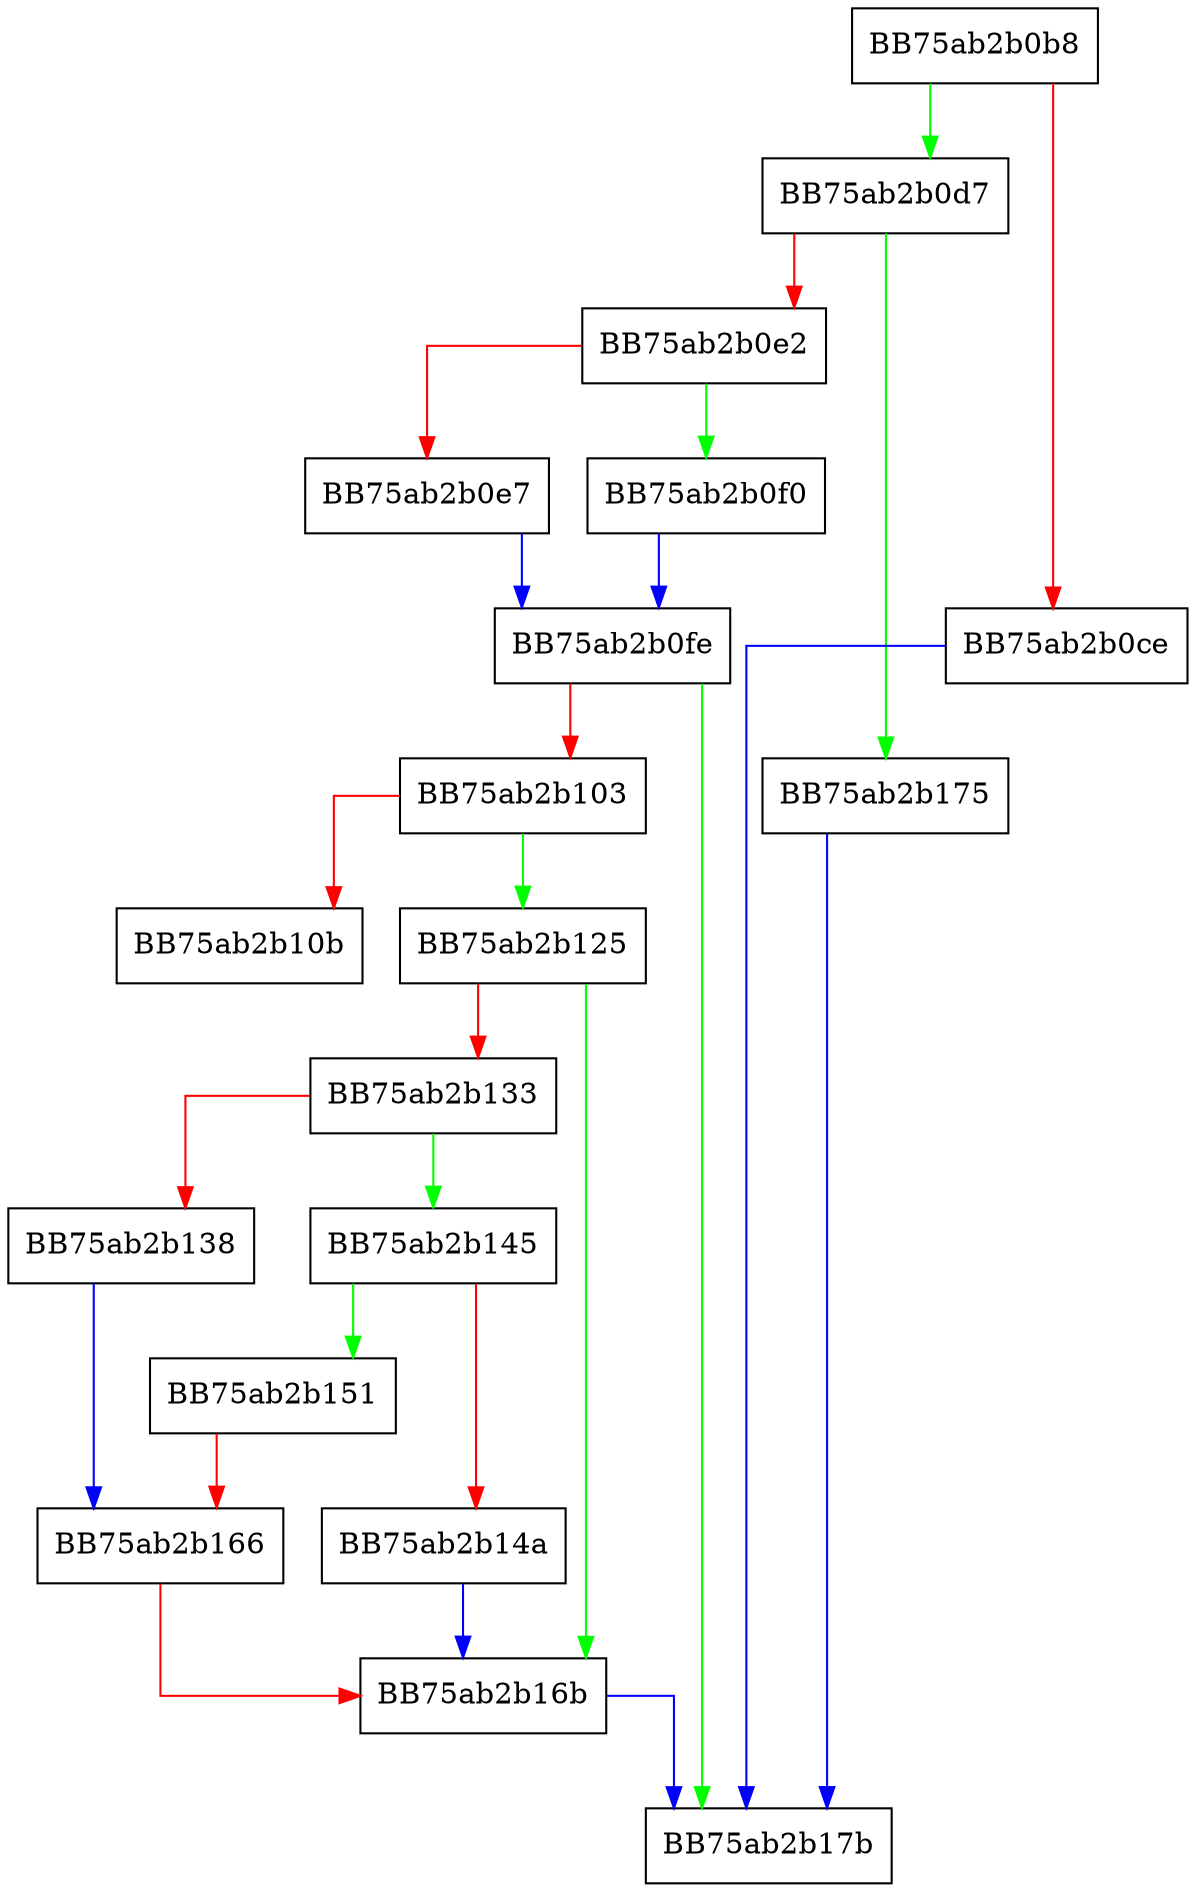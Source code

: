 digraph print_separator {
  node [shape="box"];
  graph [splines=ortho];
  BB75ab2b0b8 -> BB75ab2b0d7 [color="green"];
  BB75ab2b0b8 -> BB75ab2b0ce [color="red"];
  BB75ab2b0ce -> BB75ab2b17b [color="blue"];
  BB75ab2b0d7 -> BB75ab2b175 [color="green"];
  BB75ab2b0d7 -> BB75ab2b0e2 [color="red"];
  BB75ab2b0e2 -> BB75ab2b0f0 [color="green"];
  BB75ab2b0e2 -> BB75ab2b0e7 [color="red"];
  BB75ab2b0e7 -> BB75ab2b0fe [color="blue"];
  BB75ab2b0f0 -> BB75ab2b0fe [color="blue"];
  BB75ab2b0fe -> BB75ab2b17b [color="green"];
  BB75ab2b0fe -> BB75ab2b103 [color="red"];
  BB75ab2b103 -> BB75ab2b125 [color="green"];
  BB75ab2b103 -> BB75ab2b10b [color="red"];
  BB75ab2b125 -> BB75ab2b16b [color="green"];
  BB75ab2b125 -> BB75ab2b133 [color="red"];
  BB75ab2b133 -> BB75ab2b145 [color="green"];
  BB75ab2b133 -> BB75ab2b138 [color="red"];
  BB75ab2b138 -> BB75ab2b166 [color="blue"];
  BB75ab2b145 -> BB75ab2b151 [color="green"];
  BB75ab2b145 -> BB75ab2b14a [color="red"];
  BB75ab2b14a -> BB75ab2b16b [color="blue"];
  BB75ab2b151 -> BB75ab2b166 [color="red"];
  BB75ab2b166 -> BB75ab2b16b [color="red"];
  BB75ab2b16b -> BB75ab2b17b [color="blue"];
  BB75ab2b175 -> BB75ab2b17b [color="blue"];
}